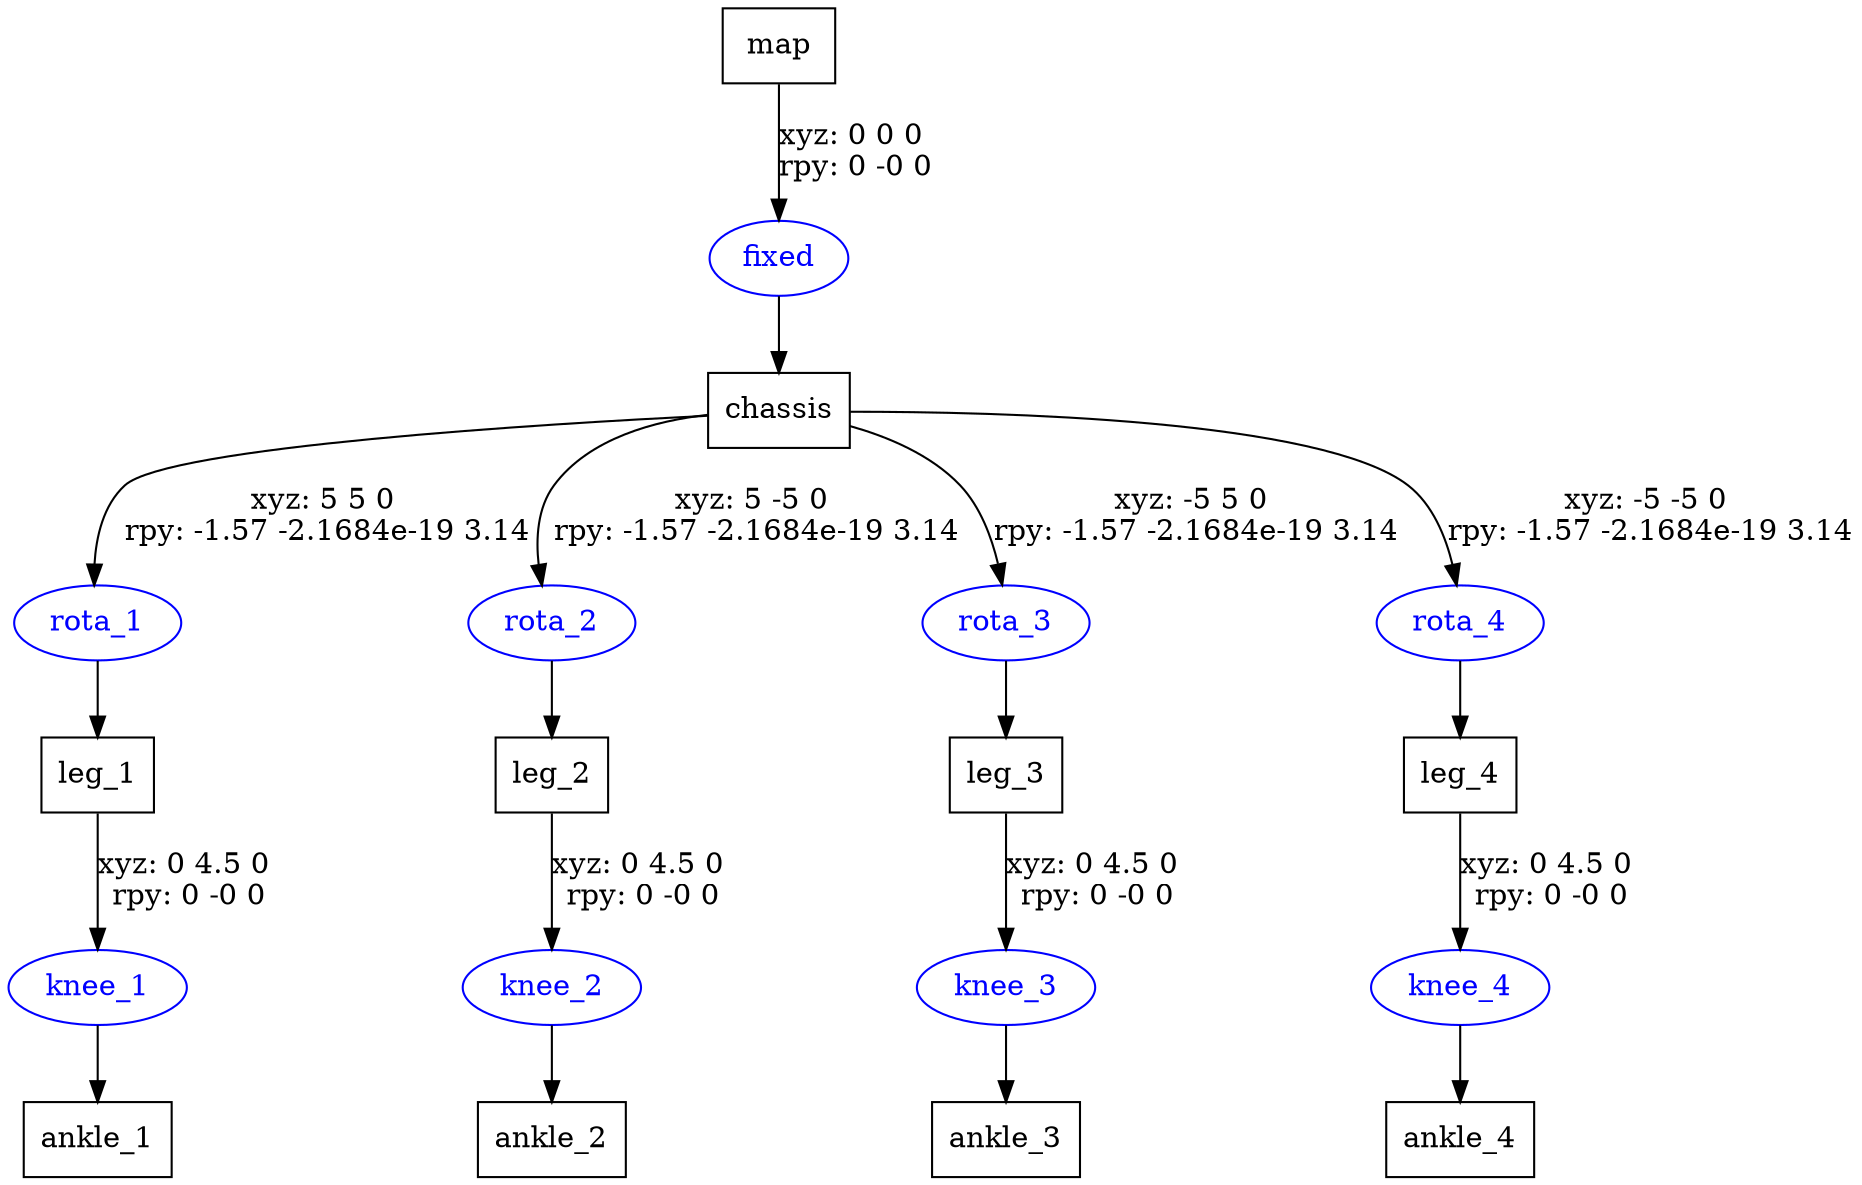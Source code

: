 digraph G {
node [shape=box];
"map" [label="map"];
"chassis" [label="chassis"];
"leg_1" [label="leg_1"];
"ankle_1" [label="ankle_1"];
"leg_2" [label="leg_2"];
"ankle_2" [label="ankle_2"];
"leg_3" [label="leg_3"];
"ankle_3" [label="ankle_3"];
"leg_4" [label="leg_4"];
"ankle_4" [label="ankle_4"];
node [shape=ellipse, color=blue, fontcolor=blue];
"map" -> "fixed" [label="xyz: 0 0 0 \nrpy: 0 -0 0"]
"fixed" -> "chassis"
"chassis" -> "rota_1" [label="xyz: 5 5 0 \nrpy: -1.57 -2.1684e-19 3.14"]
"rota_1" -> "leg_1"
"leg_1" -> "knee_1" [label="xyz: 0 4.5 0 \nrpy: 0 -0 0"]
"knee_1" -> "ankle_1"
"chassis" -> "rota_2" [label="xyz: 5 -5 0 \nrpy: -1.57 -2.1684e-19 3.14"]
"rota_2" -> "leg_2"
"leg_2" -> "knee_2" [label="xyz: 0 4.5 0 \nrpy: 0 -0 0"]
"knee_2" -> "ankle_2"
"chassis" -> "rota_3" [label="xyz: -5 5 0 \nrpy: -1.57 -2.1684e-19 3.14"]
"rota_3" -> "leg_3"
"leg_3" -> "knee_3" [label="xyz: 0 4.5 0 \nrpy: 0 -0 0"]
"knee_3" -> "ankle_3"
"chassis" -> "rota_4" [label="xyz: -5 -5 0 \nrpy: -1.57 -2.1684e-19 3.14"]
"rota_4" -> "leg_4"
"leg_4" -> "knee_4" [label="xyz: 0 4.5 0 \nrpy: 0 -0 0"]
"knee_4" -> "ankle_4"
}
